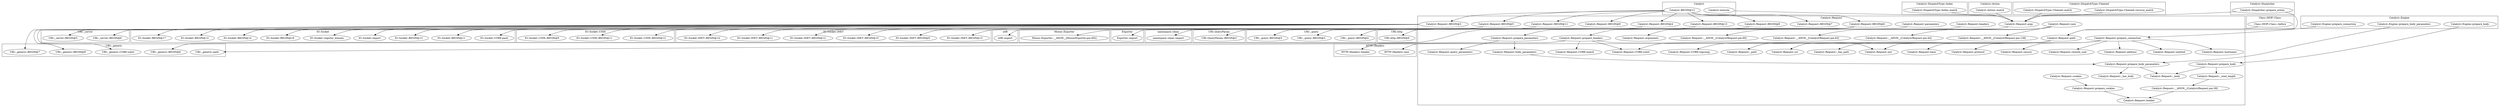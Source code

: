 digraph {
graph [overlap=false]
subgraph cluster_Catalyst_Dispatcher {
	label="Catalyst::Dispatcher";
	"Catalyst::Dispatcher::prepare_action";
}
subgraph cluster_Catalyst {
	label="Catalyst";
	"Catalyst::execute";
	"Catalyst::BEGIN@12";
}
subgraph cluster_URI__query {
	label="URI::_query";
	"URI::_query::BEGIN@3";
	"URI::_query::BEGIN@5";
	"URI::_query::BEGIN@4";
}
subgraph cluster_Catalyst_DispatchType_Index {
	label="Catalyst::DispatchType::Index";
	"Catalyst::DispatchType::Index::match";
}
subgraph cluster_Catalyst_Request {
	label="Catalyst::Request";
	"Catalyst::Request::method";
	"Catalyst::Request::prepare_parameters";
	"Catalyst::Request::_has_path";
	"Catalyst::Request::path";
	"Catalyst::Request::new";
	"Catalyst::Request::BEGIN@6";
	"Catalyst::Request::BEGIN@3";
	"Catalyst::Request::headers";
	"Catalyst::Request::BEGIN@5";
	"Catalyst::Request::hostname";
	"Catalyst::Request::prepare_cookies";
	"Catalyst::Request::protocol";
	"Catalyst::Request::__ANON__[Catalyst/Request.pm:44]";
	"Catalyst::Request::base";
	"Catalyst::Request::__ANON__[Catalyst/Request.pm:39]";
	"Catalyst::Request::prepare_body";
	"Catalyst::Request::parameters";
	"Catalyst::Request::__ANON__[Catalyst/Request.pm:138]";
	"Catalyst::Request::CORE:regcomp";
	"Catalyst::Request::BEGIN@9";
	"Catalyst::Request::secure";
	"Catalyst::Request::args";
	"Catalyst::Request::CORE:match";
	"Catalyst::Request::body_parameters";
	"Catalyst::Request::query_parameters";
	"Catalyst::Request::_path";
	"Catalyst::Request::_read_length";
	"Catalyst::Request::BEGIN@11";
	"Catalyst::Request::_body";
	"Catalyst::Request::_has_body";
	"Catalyst::Request::prepare_headers";
	"Catalyst::Request::__ANON__[Catalyst/Request.pm:60]";
	"Catalyst::Request::BEGIN@4";
	"Catalyst::Request::uri";
	"Catalyst::Request::env";
	"Catalyst::Request::BEGIN@13";
	"Catalyst::Request::remote_user";
	"Catalyst::Request::CORE:subst";
	"Catalyst::Request::prepare_connection";
	"Catalyst::Request::BEGIN@7";
	"Catalyst::Request::__ANON__[Catalyst/Request.pm:62]";
	"Catalyst::Request::cookies";
	"Catalyst::Request::header";
	"Catalyst::Request::prepare_body_parameters";
	"Catalyst::Request::arguments";
	"Catalyst::Request::BEGIN@8";
	"Catalyst::Request::address";
}
subgraph cluster_HTTP_Headers {
	label="HTTP::Headers";
	"HTTP::Headers::new";
	"HTTP::Headers::header";
}
subgraph cluster_IO_Socket {
	label="IO::Socket";
	"IO::Socket::BEGIN@12";
	"IO::Socket::BEGIN@17";
	"IO::Socket::CORE:pack";
	"IO::Socket::BEGIN@11";
	"IO::Socket::BEGIN@13";
	"IO::Socket::import";
	"IO::Socket::register_domain";
	"IO::Socket::BEGIN@16";
	"IO::Socket::BEGIN@14";
}
subgraph cluster_Catalyst_Action {
	label="Catalyst::Action";
	"Catalyst::Action::match";
}
subgraph cluster_utf8 {
	label="utf8";
	"utf8::import";
}
subgraph cluster_IO_Socket_UNIX {
	label="IO::Socket::UNIX";
	"IO::Socket::UNIX::BEGIN@11";
	"IO::Socket::UNIX::BEGIN@9";
	"IO::Socket::UNIX::BEGIN@12";
}
subgraph cluster_namespace_clean {
	label="namespace::clean";
	"namespace::clean::import";
}
subgraph cluster_Class_MOP_Class_ {
	label="Class::MOP::Class:";
	"Class::MOP::Class:::before";
}
subgraph cluster_Catalyst_DispatchType_Chained {
	label="Catalyst::DispatchType::Chained";
	"Catalyst::DispatchType::Chained::recurse_match";
	"Catalyst::DispatchType::Chained::match";
}
subgraph cluster_URI_http {
	label="URI::http";
	"URI::http::BEGIN@6";
}
subgraph cluster_URI__generic {
	label="URI::_generic";
	"URI::_generic::BEGIN@8";
	"URI::_generic::BEGIN@6";
	"URI::_generic::path";
	"URI::_generic::CORE:subst";
	"URI::_generic::BEGIN@7";
}
subgraph cluster_URI__server {
	label="URI::_server";
	"URI::_server::BEGIN@6";
	"URI::_server::BEGIN@5";
}
subgraph cluster_Catalyst_Engine {
	label="Catalyst::Engine";
	"Catalyst::Engine::prepare_connection";
	"Catalyst::Engine::prepare_body";
	"Catalyst::Engine::prepare_body_parameters";
}
subgraph cluster_URI_QueryParam {
	label="URI::QueryParam";
	"URI::QueryParam::BEGIN@3";
}
subgraph cluster_Exporter {
	label="Exporter";
	"Exporter::import";
}
subgraph cluster_IO_Socket_INET {
	label="IO::Socket::INET";
	"IO::Socket::INET::BEGIN@11";
	"IO::Socket::INET::BEGIN@14";
	"IO::Socket::INET::BEGIN@13";
	"IO::Socket::INET::BEGIN@9";
	"IO::Socket::INET::BEGIN@15";
	"IO::Socket::INET::BEGIN@12";
}
subgraph cluster_Moose_Exporter {
	label="Moose::Exporter";
	"Moose::Exporter::__ANON__[Moose/Exporter.pm:492]";
}
"Catalyst::Request::BEGIN@6" -> "URI::_server::BEGIN@5";
"Catalyst::Request::path" -> "Catalyst::Request::CORE:regcomp";
"Catalyst::BEGIN@12" -> "Catalyst::Request::BEGIN@4";
"Catalyst::Request::BEGIN@8" -> "URI::QueryParam::BEGIN@3";
"Catalyst::Request::BEGIN@6" -> "URI::http::BEGIN@6";
"Catalyst::Request::BEGIN@6" -> "URI::_query::BEGIN@3";
"Catalyst::Request::prepare_headers" -> "HTTP::Headers::header";
"Catalyst::Request::BEGIN@6" -> "URI::_query::BEGIN@4";
"Catalyst::Request::BEGIN@3" -> "IO::Socket::INET::BEGIN@13";
"Catalyst::Request::BEGIN@3" -> "IO::Socket::INET::BEGIN@12";
"Catalyst::Request::BEGIN@3" -> "IO::Socket::INET::BEGIN@9";
"Catalyst::BEGIN@12" -> "Catalyst::Request::BEGIN@13";
"Catalyst::Request::BEGIN@6" -> "URI::_generic::BEGIN@8";
"Catalyst::BEGIN@12" -> "Catalyst::Request::BEGIN@9";
"Catalyst::Request::prepare_connection" -> "Catalyst::Request::secure";
"Catalyst::Request::new" -> "Catalyst::Request::__ANON__[Catalyst/Request.pm:138]";
"Catalyst::Request::path" -> "URI::_generic::path";
"Catalyst::Request::prepare_parameters" -> "Catalyst::Request::query_parameters";
"Catalyst::Dispatcher::prepare_action" -> "Catalyst::Request::path";
"Class::MOP::Class:::before" -> "Catalyst::Request::path";
"Catalyst::Request::path" -> "Catalyst::Request::base";
"Catalyst::Request::path" -> "Catalyst::Request::_path";
"Catalyst::Request::BEGIN@6" -> "URI::_generic::BEGIN@6";
"Catalyst::Request::BEGIN@13" -> "namespace::clean::import";
"Catalyst::Request::body_parameters" -> "Catalyst::Request::prepare_body_parameters";
"Catalyst::Engine::prepare_body_parameters" -> "Catalyst::Request::prepare_body_parameters";
"Catalyst::BEGIN@12" -> "Catalyst::Request::BEGIN@8";
"Catalyst::Request::parameters" -> "Catalyst::Request::prepare_parameters";
"Catalyst::Request::BEGIN@3" -> "IO::Socket::INET::BEGIN@14";
"Catalyst::Request::new" -> "Catalyst::Request::__ANON__[Catalyst/Request.pm:44]";
"Catalyst::Request::BEGIN@3" -> "IO::Socket::BEGIN@13";
"Catalyst::Request::prepare_parameters" -> "Catalyst::Request::body_parameters";
"Catalyst::Request::path" -> "Catalyst::Request::_has_path";
"Catalyst::Request::BEGIN@11" -> "Moose::Exporter::__ANON__[Moose/Exporter.pm:492]";
"Catalyst::Request::prepare_connection" -> "Catalyst::Request::method";
"Catalyst::BEGIN@12" -> "Catalyst::Request::BEGIN@6";
"Catalyst::Request::BEGIN@3" -> "IO::Socket::UNIX::BEGIN@12";
"Catalyst::Request::BEGIN@6" -> "URI::_generic::CORE:subst";
"Catalyst::Request::BEGIN@4" -> "Exporter::import";
"Catalyst::Request::BEGIN@3" -> "IO::Socket::BEGIN@12";
"Catalyst::Request::path" -> "Catalyst::Request::uri";
"Catalyst::Request::BEGIN@6" -> "URI::_query::BEGIN@5";
"Catalyst::BEGIN@12" -> "Catalyst::Request::BEGIN@5";
"Catalyst::Request::BEGIN@6" -> "URI::_server::BEGIN@6";
"Catalyst::Request::BEGIN@5" -> "utf8::import";
"Catalyst::Request::BEGIN@3" -> "IO::Socket::BEGIN@14";
"Catalyst::Request::prepare_body" -> "Catalyst::Request::_read_length";
"Catalyst::BEGIN@12" -> "Catalyst::Request::BEGIN@11";
"Catalyst::Request::prepare_connection" -> "Catalyst::Request::env";
"Catalyst::Request::prepare_headers" -> "Catalyst::Request::env";
"Catalyst::BEGIN@12" -> "Catalyst::Request::BEGIN@3";
"Catalyst::Engine::prepare_body" -> "Catalyst::Request::prepare_body";
"Catalyst::Request::prepare_body_parameters" -> "Catalyst::Request::_has_body";
"Catalyst::Request::BEGIN@3" -> "IO::Socket::import";
"Catalyst::Request::BEGIN@6" -> "URI::_generic::BEGIN@7";
"Catalyst::Request::BEGIN@3" -> "IO::Socket::register_domain";
"Catalyst::Request::prepare_headers" -> "Catalyst::Request::CORE:subst";
"Catalyst::Request::path" -> "Catalyst::Request::CORE:subst";
"Catalyst::Engine::prepare_connection" -> "Catalyst::Request::prepare_connection";
"Catalyst::Request::args" -> "Catalyst::Request::arguments";
"Catalyst::Request::BEGIN@3" -> "IO::Socket::BEGIN@17";
"Catalyst::Request::new" -> "Catalyst::Request::__ANON__[Catalyst/Request.pm:62]";
"Catalyst::Request::prepare_connection" -> "Catalyst::Request::protocol";
"Catalyst::Request::BEGIN@3" -> "IO::Socket::INET::BEGIN@11";
"Catalyst::Request::BEGIN@3" -> "IO::Socket::BEGIN@16";
"Catalyst::Request::_read_length" -> "Catalyst::Request::__ANON__[Catalyst/Request.pm:39]";
"Catalyst::Request::BEGIN@3" -> "IO::Socket::UNIX::BEGIN@9";
"Catalyst::Request::BEGIN@3" -> "IO::Socket::CORE:pack";
"Catalyst::Request::prepare_connection" -> "Catalyst::Request::hostname";
"Catalyst::Request::cookies" -> "Catalyst::Request::prepare_cookies";
"Catalyst::Request::prepare_cookies" -> "Catalyst::Request::header";
"Catalyst::Request::__ANON__[Catalyst/Request.pm:39]" -> "Catalyst::Request::header";
"Catalyst::Request::prepare_headers" -> "Catalyst::Request::CORE:match";
"Catalyst::Dispatcher::prepare_action" -> "Catalyst::Request::args";
"Catalyst::DispatchType::Chained::recurse_match" -> "Catalyst::Request::args";
"Catalyst::DispatchType::Index::match" -> "Catalyst::Request::args";
"Catalyst::execute" -> "Catalyst::Request::args";
"Catalyst::DispatchType::Chained::match" -> "Catalyst::Request::args";
"Catalyst::Action::match" -> "Catalyst::Request::args";
"Catalyst::Request::BEGIN@3" -> "IO::Socket::UNIX::BEGIN@11";
"Catalyst::BEGIN@12" -> "Catalyst::Request::BEGIN@7";
"Catalyst::Request::BEGIN@3" -> "IO::Socket::INET::BEGIN@15";
"Catalyst::Request::prepare_headers" -> "HTTP::Headers::new";
"Catalyst::Request::prepare_body_parameters" -> "Catalyst::Request::_body";
"Catalyst::Request::prepare_body" -> "Catalyst::Request::_body";
"Catalyst::Request::new" -> "Catalyst::Request::__ANON__[Catalyst/Request.pm:60]";
"Catalyst::Request::prepare_connection" -> "Catalyst::Request::remote_user";
"Catalyst::Request::BEGIN@3" -> "IO::Socket::BEGIN@11";
"Catalyst::Request::headers" -> "Catalyst::Request::prepare_headers";
"Catalyst::Request::prepare_connection" -> "Catalyst::Request::address";
}
